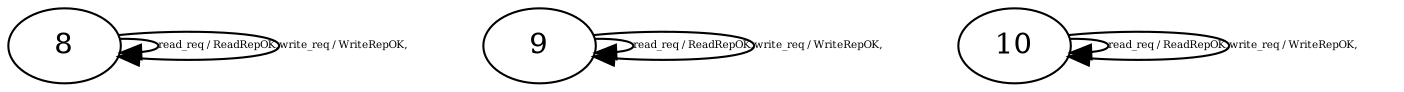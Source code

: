 digraph "Automata" { 
	 "8" [shape=ellipse,style=filled,fillcolor=white,URL="8"];
	 "9" [shape=ellipse,style=filled,fillcolor=white,URL="9"];
	 "10" [shape=ellipse,style=filled,fillcolor=white,URL="10"];
	 "10"->"10" [fontsize=5,label="read_req / ReadRepOK,",URL="t160"];
	 "10"->"10" [fontsize=5,label="write_req / WriteRepOK,",URL="t161"];
	 "9"->"9" [fontsize=5,label="read_req / ReadRepOK,",URL="t145"];
	 "9"->"9" [fontsize=5,label="write_req / WriteRepOK,",URL="t146"];
	 "8"->"8" [fontsize=5,label="read_req / ReadRepOK,",URL="t130"];
	 "8"->"8" [fontsize=5,label="write_req / WriteRepOK,",URL="t131"];
}
